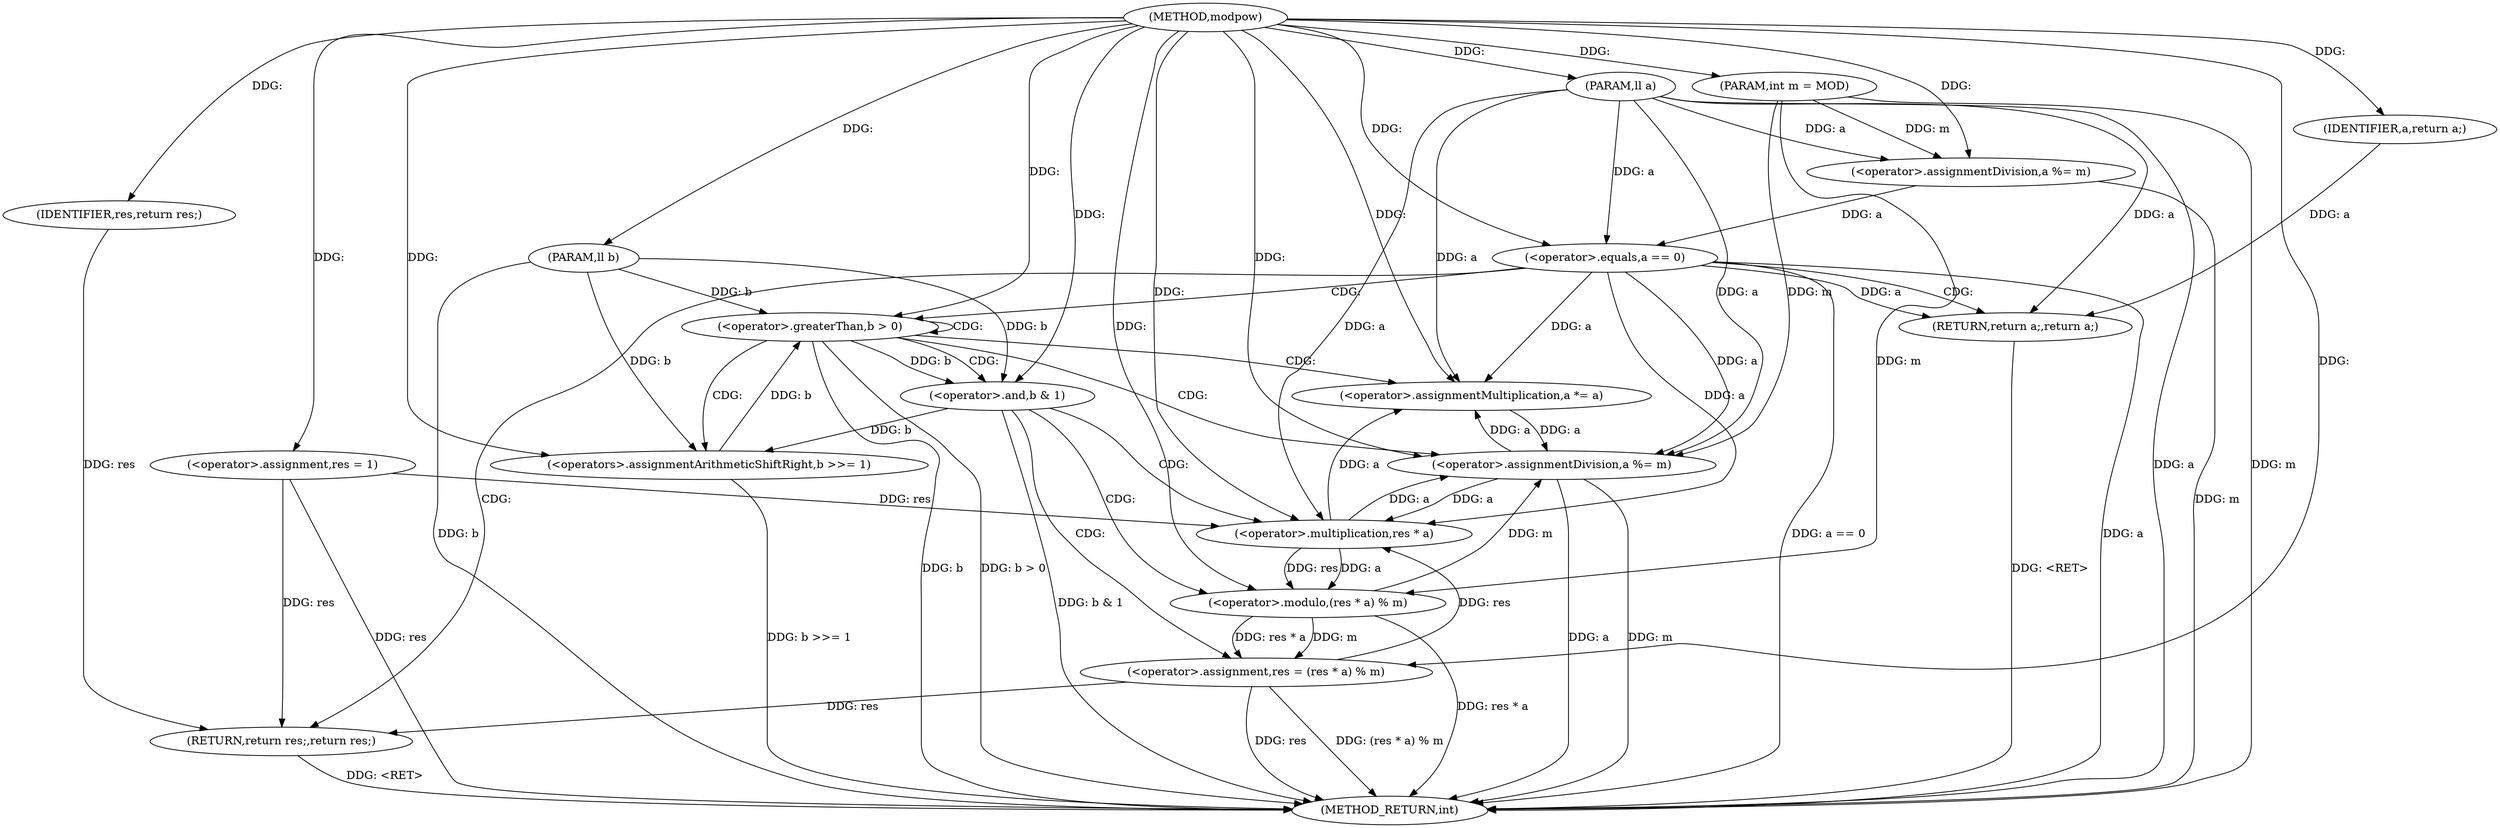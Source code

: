 digraph "modpow" {  
"1000426" [label = "(METHOD,modpow)" ]
"1000471" [label = "(METHOD_RETURN,int)" ]
"1000427" [label = "(PARAM,ll a)" ]
"1000428" [label = "(PARAM,ll b)" ]
"1000429" [label = "(PARAM,int m = MOD)" ]
"1000432" [label = "(<operator>.assignment,res = 1)" ]
"1000435" [label = "(<operator>.assignmentDivision,a %= m)" ]
"1000469" [label = "(RETURN,return res;,return res;)" ]
"1000439" [label = "(<operator>.equals,a == 0)" ]
"1000442" [label = "(RETURN,return a;,return a;)" ]
"1000445" [label = "(<operator>.greaterThan,b > 0)" ]
"1000470" [label = "(IDENTIFIER,res,return res;)" ]
"1000443" [label = "(IDENTIFIER,a,return a;)" ]
"1000460" [label = "(<operator>.assignmentMultiplication,a *= a)" ]
"1000463" [label = "(<operator>.assignmentDivision,a %= m)" ]
"1000466" [label = "(<operators>.assignmentArithmeticShiftRight,b >>= 1)" ]
"1000450" [label = "(<operator>.and,b & 1)" ]
"1000453" [label = "(<operator>.assignment,res = (res * a) % m)" ]
"1000455" [label = "(<operator>.modulo,(res * a) % m)" ]
"1000456" [label = "(<operator>.multiplication,res * a)" ]
  "1000442" -> "1000471"  [ label = "DDG: <RET>"] 
  "1000427" -> "1000471"  [ label = "DDG: a"] 
  "1000428" -> "1000471"  [ label = "DDG: b"] 
  "1000429" -> "1000471"  [ label = "DDG: m"] 
  "1000432" -> "1000471"  [ label = "DDG: res"] 
  "1000435" -> "1000471"  [ label = "DDG: m"] 
  "1000439" -> "1000471"  [ label = "DDG: a"] 
  "1000439" -> "1000471"  [ label = "DDG: a == 0"] 
  "1000445" -> "1000471"  [ label = "DDG: b"] 
  "1000445" -> "1000471"  [ label = "DDG: b > 0"] 
  "1000450" -> "1000471"  [ label = "DDG: b & 1"] 
  "1000453" -> "1000471"  [ label = "DDG: res"] 
  "1000455" -> "1000471"  [ label = "DDG: res * a"] 
  "1000453" -> "1000471"  [ label = "DDG: (res * a) % m"] 
  "1000463" -> "1000471"  [ label = "DDG: a"] 
  "1000463" -> "1000471"  [ label = "DDG: m"] 
  "1000466" -> "1000471"  [ label = "DDG: b >>= 1"] 
  "1000469" -> "1000471"  [ label = "DDG: <RET>"] 
  "1000426" -> "1000427"  [ label = "DDG: "] 
  "1000426" -> "1000428"  [ label = "DDG: "] 
  "1000426" -> "1000429"  [ label = "DDG: "] 
  "1000426" -> "1000432"  [ label = "DDG: "] 
  "1000429" -> "1000435"  [ label = "DDG: m"] 
  "1000426" -> "1000435"  [ label = "DDG: "] 
  "1000470" -> "1000469"  [ label = "DDG: res"] 
  "1000432" -> "1000469"  [ label = "DDG: res"] 
  "1000453" -> "1000469"  [ label = "DDG: res"] 
  "1000427" -> "1000435"  [ label = "DDG: a"] 
  "1000443" -> "1000442"  [ label = "DDG: a"] 
  "1000439" -> "1000442"  [ label = "DDG: a"] 
  "1000427" -> "1000442"  [ label = "DDG: a"] 
  "1000426" -> "1000470"  [ label = "DDG: "] 
  "1000435" -> "1000439"  [ label = "DDG: a"] 
  "1000427" -> "1000439"  [ label = "DDG: a"] 
  "1000426" -> "1000439"  [ label = "DDG: "] 
  "1000426" -> "1000443"  [ label = "DDG: "] 
  "1000466" -> "1000445"  [ label = "DDG: b"] 
  "1000428" -> "1000445"  [ label = "DDG: b"] 
  "1000426" -> "1000445"  [ label = "DDG: "] 
  "1000439" -> "1000460"  [ label = "DDG: a"] 
  "1000456" -> "1000460"  [ label = "DDG: a"] 
  "1000463" -> "1000460"  [ label = "DDG: a"] 
  "1000427" -> "1000460"  [ label = "DDG: a"] 
  "1000426" -> "1000460"  [ label = "DDG: "] 
  "1000455" -> "1000463"  [ label = "DDG: m"] 
  "1000429" -> "1000463"  [ label = "DDG: m"] 
  "1000426" -> "1000463"  [ label = "DDG: "] 
  "1000455" -> "1000453"  [ label = "DDG: m"] 
  "1000455" -> "1000453"  [ label = "DDG: res * a"] 
  "1000460" -> "1000463"  [ label = "DDG: a"] 
  "1000427" -> "1000463"  [ label = "DDG: a"] 
  "1000439" -> "1000463"  [ label = "DDG: a"] 
  "1000456" -> "1000463"  [ label = "DDG: a"] 
  "1000450" -> "1000466"  [ label = "DDG: b"] 
  "1000428" -> "1000466"  [ label = "DDG: b"] 
  "1000426" -> "1000466"  [ label = "DDG: "] 
  "1000445" -> "1000450"  [ label = "DDG: b"] 
  "1000428" -> "1000450"  [ label = "DDG: b"] 
  "1000426" -> "1000450"  [ label = "DDG: "] 
  "1000426" -> "1000453"  [ label = "DDG: "] 
  "1000456" -> "1000455"  [ label = "DDG: res"] 
  "1000456" -> "1000455"  [ label = "DDG: a"] 
  "1000429" -> "1000455"  [ label = "DDG: m"] 
  "1000426" -> "1000455"  [ label = "DDG: "] 
  "1000432" -> "1000456"  [ label = "DDG: res"] 
  "1000453" -> "1000456"  [ label = "DDG: res"] 
  "1000426" -> "1000456"  [ label = "DDG: "] 
  "1000439" -> "1000456"  [ label = "DDG: a"] 
  "1000463" -> "1000456"  [ label = "DDG: a"] 
  "1000427" -> "1000456"  [ label = "DDG: a"] 
  "1000439" -> "1000469"  [ label = "CDG: "] 
  "1000439" -> "1000445"  [ label = "CDG: "] 
  "1000439" -> "1000442"  [ label = "CDG: "] 
  "1000445" -> "1000463"  [ label = "CDG: "] 
  "1000445" -> "1000450"  [ label = "CDG: "] 
  "1000445" -> "1000445"  [ label = "CDG: "] 
  "1000445" -> "1000460"  [ label = "CDG: "] 
  "1000445" -> "1000466"  [ label = "CDG: "] 
  "1000450" -> "1000456"  [ label = "CDG: "] 
  "1000450" -> "1000455"  [ label = "CDG: "] 
  "1000450" -> "1000453"  [ label = "CDG: "] 
}
